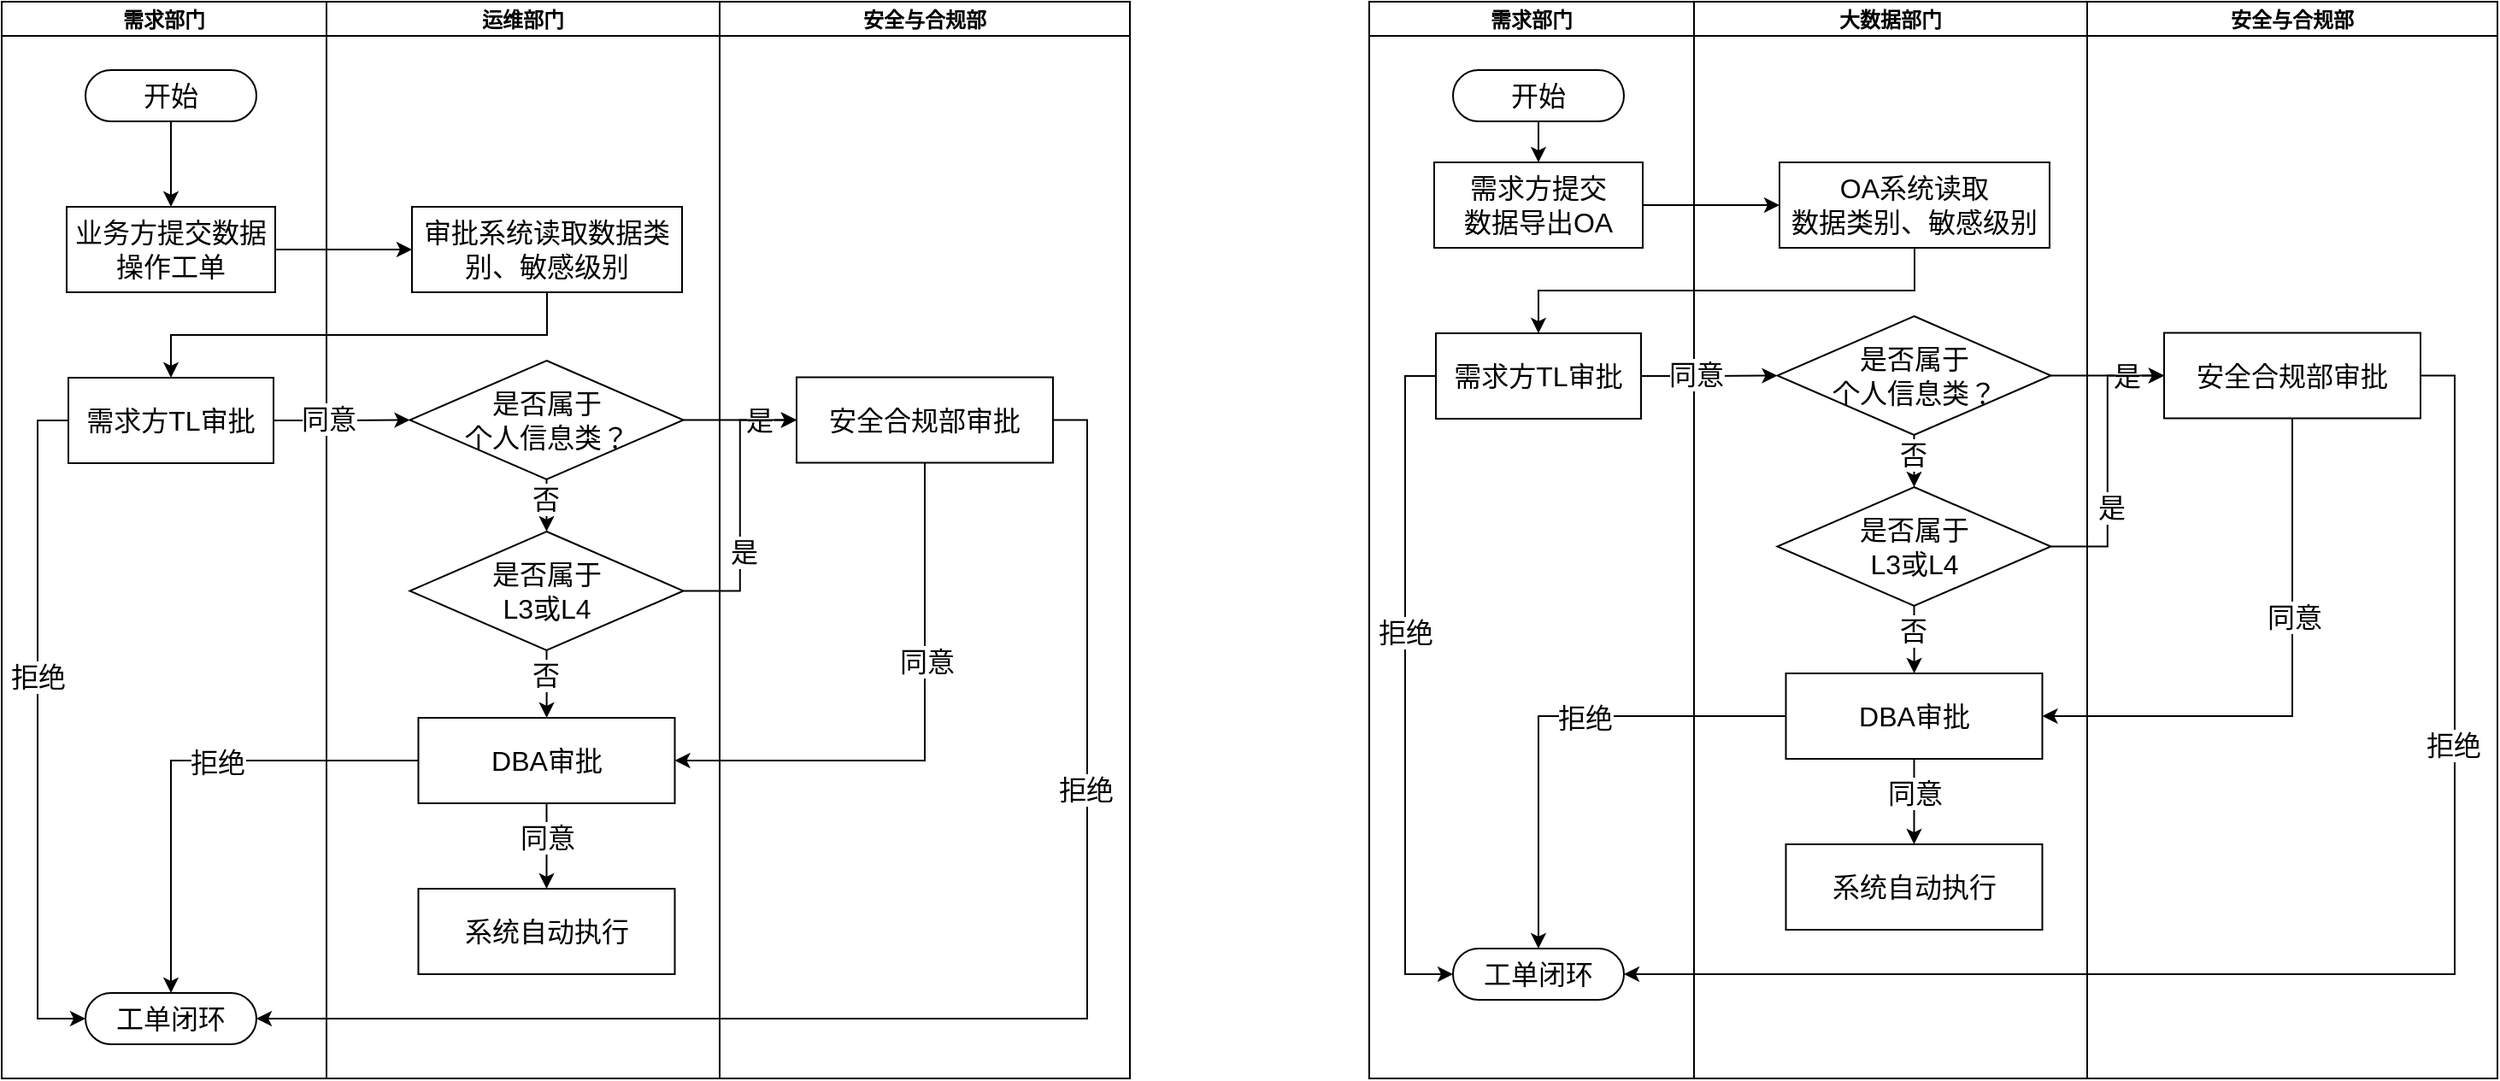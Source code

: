 <mxfile version="20.7.3" type="github">
  <diagram id="TG1AjXcc40jafs7zMtt8" name="第 1 页">
    <mxGraphModel dx="1050" dy="615" grid="1" gridSize="10" guides="1" tooltips="1" connect="1" arrows="1" fold="1" page="1" pageScale="1" pageWidth="827" pageHeight="1169" math="0" shadow="0">
      <root>
        <mxCell id="0" />
        <mxCell id="1" parent="0" />
        <mxCell id="PIT-gqg-Esm7uXlDMLW4-11" value="" style="swimlane;childLayout=stackLayout;resizeParent=1;resizeParentMax=0;startSize=0;horizontal=0;horizontalStack=1;" vertex="1" parent="1">
          <mxGeometry x="180" y="680" width="660" height="630" as="geometry" />
        </mxCell>
        <mxCell id="PIT-gqg-Esm7uXlDMLW4-12" value="需求部门" style="swimlane;startSize=20;" vertex="1" parent="PIT-gqg-Esm7uXlDMLW4-11">
          <mxGeometry width="190" height="630" as="geometry" />
        </mxCell>
        <mxCell id="PIT-gqg-Esm7uXlDMLW4-17" value="&lt;font style=&quot;font-size: 16px;&quot;&gt;业务方提交数据操作工单&lt;/font&gt;" style="rounded=0;whiteSpace=wrap;html=1;" vertex="1" parent="PIT-gqg-Esm7uXlDMLW4-12">
          <mxGeometry x="38" y="120" width="122" height="50" as="geometry" />
        </mxCell>
        <mxCell id="PIT-gqg-Esm7uXlDMLW4-28" style="edgeStyle=orthogonalEdgeStyle;rounded=0;orthogonalLoop=1;jettySize=auto;html=1;exitX=0.5;exitY=1;exitDx=0;exitDy=0;fontSize=16;" edge="1" parent="PIT-gqg-Esm7uXlDMLW4-12" source="PIT-gqg-Esm7uXlDMLW4-19" target="PIT-gqg-Esm7uXlDMLW4-17">
          <mxGeometry relative="1" as="geometry" />
        </mxCell>
        <mxCell id="PIT-gqg-Esm7uXlDMLW4-19" value="开始" style="rounded=1;whiteSpace=wrap;html=1;fontSize=16;arcSize=50;" vertex="1" parent="PIT-gqg-Esm7uXlDMLW4-12">
          <mxGeometry x="49" y="40" width="100" height="30" as="geometry" />
        </mxCell>
        <mxCell id="PIT-gqg-Esm7uXlDMLW4-31" style="edgeStyle=orthogonalEdgeStyle;rounded=0;orthogonalLoop=1;jettySize=auto;html=1;exitX=0;exitY=0.5;exitDx=0;exitDy=0;entryX=0;entryY=0.5;entryDx=0;entryDy=0;fontSize=16;" edge="1" parent="PIT-gqg-Esm7uXlDMLW4-12" source="PIT-gqg-Esm7uXlDMLW4-21" target="PIT-gqg-Esm7uXlDMLW4-26">
          <mxGeometry relative="1" as="geometry">
            <Array as="points">
              <mxPoint x="21" y="245" />
              <mxPoint x="21" y="595" />
            </Array>
          </mxGeometry>
        </mxCell>
        <mxCell id="PIT-gqg-Esm7uXlDMLW4-32" value="拒绝" style="edgeLabel;html=1;align=center;verticalAlign=middle;resizable=0;points=[];fontSize=16;" vertex="1" connectable="0" parent="PIT-gqg-Esm7uXlDMLW4-31">
          <mxGeometry x="-0.153" relative="1" as="geometry">
            <mxPoint as="offset" />
          </mxGeometry>
        </mxCell>
        <mxCell id="PIT-gqg-Esm7uXlDMLW4-21" value="&lt;font style=&quot;font-size: 16px;&quot;&gt;需求方TL审批&lt;/font&gt;" style="rounded=0;whiteSpace=wrap;html=1;" vertex="1" parent="PIT-gqg-Esm7uXlDMLW4-12">
          <mxGeometry x="39" y="220" width="120" height="50" as="geometry" />
        </mxCell>
        <mxCell id="PIT-gqg-Esm7uXlDMLW4-26" value="工单闭环" style="rounded=1;whiteSpace=wrap;html=1;fontSize=16;arcSize=50;" vertex="1" parent="PIT-gqg-Esm7uXlDMLW4-12">
          <mxGeometry x="49" y="580" width="100" height="30" as="geometry" />
        </mxCell>
        <mxCell id="PIT-gqg-Esm7uXlDMLW4-13" value="运维部门" style="swimlane;startSize=20;" vertex="1" parent="PIT-gqg-Esm7uXlDMLW4-11">
          <mxGeometry x="190" width="230" height="630" as="geometry" />
        </mxCell>
        <mxCell id="PIT-gqg-Esm7uXlDMLW4-20" value="&lt;font style=&quot;font-size: 16px;&quot;&gt;审批系统读取数据类别、敏感级别&lt;/font&gt;" style="rounded=0;whiteSpace=wrap;html=1;" vertex="1" parent="PIT-gqg-Esm7uXlDMLW4-13">
          <mxGeometry x="50" y="120" width="158" height="50" as="geometry" />
        </mxCell>
        <object label="" id="PIT-gqg-Esm7uXlDMLW4-39">
          <mxCell style="edgeStyle=orthogonalEdgeStyle;rounded=0;orthogonalLoop=1;jettySize=auto;html=1;exitX=0.5;exitY=1;exitDx=0;exitDy=0;entryX=0.5;entryY=0;entryDx=0;entryDy=0;fontSize=16;" edge="1" parent="PIT-gqg-Esm7uXlDMLW4-13" source="PIT-gqg-Esm7uXlDMLW4-22" target="PIT-gqg-Esm7uXlDMLW4-24">
            <mxGeometry relative="1" as="geometry" />
          </mxCell>
        </object>
        <mxCell id="PIT-gqg-Esm7uXlDMLW4-40" value="否" style="edgeLabel;html=1;align=center;verticalAlign=middle;resizable=0;points=[];fontSize=16;" vertex="1" connectable="0" parent="PIT-gqg-Esm7uXlDMLW4-39">
          <mxGeometry x="-0.264" y="-1" relative="1" as="geometry">
            <mxPoint as="offset" />
          </mxGeometry>
        </mxCell>
        <mxCell id="PIT-gqg-Esm7uXlDMLW4-22" value="是否属于&lt;br&gt;个人信息类？" style="rhombus;whiteSpace=wrap;html=1;rounded=0;fontSize=16;" vertex="1" parent="PIT-gqg-Esm7uXlDMLW4-13">
          <mxGeometry x="48.75" y="210" width="160" height="69.5" as="geometry" />
        </mxCell>
        <mxCell id="PIT-gqg-Esm7uXlDMLW4-44" style="edgeStyle=orthogonalEdgeStyle;rounded=0;orthogonalLoop=1;jettySize=auto;html=1;exitX=0.5;exitY=1;exitDx=0;exitDy=0;fontSize=16;" edge="1" parent="PIT-gqg-Esm7uXlDMLW4-13" source="PIT-gqg-Esm7uXlDMLW4-24" target="PIT-gqg-Esm7uXlDMLW4-25">
          <mxGeometry relative="1" as="geometry" />
        </mxCell>
        <mxCell id="PIT-gqg-Esm7uXlDMLW4-45" value="否" style="edgeLabel;html=1;align=center;verticalAlign=middle;resizable=0;points=[];fontSize=16;" vertex="1" connectable="0" parent="PIT-gqg-Esm7uXlDMLW4-44">
          <mxGeometry x="-0.287" y="-1" relative="1" as="geometry">
            <mxPoint as="offset" />
          </mxGeometry>
        </mxCell>
        <mxCell id="PIT-gqg-Esm7uXlDMLW4-24" value="是否属于&lt;br&gt;L3或L4" style="rhombus;whiteSpace=wrap;html=1;rounded=0;fontSize=16;" vertex="1" parent="PIT-gqg-Esm7uXlDMLW4-13">
          <mxGeometry x="48.75" y="310" width="160" height="69.5" as="geometry" />
        </mxCell>
        <mxCell id="PIT-gqg-Esm7uXlDMLW4-46" style="edgeStyle=orthogonalEdgeStyle;rounded=0;orthogonalLoop=1;jettySize=auto;html=1;exitX=0.5;exitY=1;exitDx=0;exitDy=0;entryX=0.5;entryY=0;entryDx=0;entryDy=0;fontSize=16;" edge="1" parent="PIT-gqg-Esm7uXlDMLW4-13" source="PIT-gqg-Esm7uXlDMLW4-25" target="PIT-gqg-Esm7uXlDMLW4-27">
          <mxGeometry relative="1" as="geometry" />
        </mxCell>
        <mxCell id="PIT-gqg-Esm7uXlDMLW4-47" value="同意" style="edgeLabel;html=1;align=center;verticalAlign=middle;resizable=0;points=[];fontSize=16;" vertex="1" connectable="0" parent="PIT-gqg-Esm7uXlDMLW4-46">
          <mxGeometry x="-0.206" relative="1" as="geometry">
            <mxPoint as="offset" />
          </mxGeometry>
        </mxCell>
        <mxCell id="PIT-gqg-Esm7uXlDMLW4-25" value="&lt;span style=&quot;font-size: 16px;&quot;&gt;DBA审批&lt;/span&gt;" style="rounded=0;whiteSpace=wrap;html=1;" vertex="1" parent="PIT-gqg-Esm7uXlDMLW4-13">
          <mxGeometry x="53.75" y="419" width="150" height="50" as="geometry" />
        </mxCell>
        <mxCell id="PIT-gqg-Esm7uXlDMLW4-27" value="&lt;span style=&quot;font-size: 16px;&quot;&gt;系统自动执行&lt;/span&gt;" style="rounded=0;whiteSpace=wrap;html=1;" vertex="1" parent="PIT-gqg-Esm7uXlDMLW4-13">
          <mxGeometry x="53.75" y="519" width="150" height="50" as="geometry" />
        </mxCell>
        <mxCell id="PIT-gqg-Esm7uXlDMLW4-14" value="安全与合规部" style="swimlane;startSize=20;" vertex="1" parent="PIT-gqg-Esm7uXlDMLW4-11">
          <mxGeometry x="420" width="240" height="630" as="geometry" />
        </mxCell>
        <mxCell id="PIT-gqg-Esm7uXlDMLW4-23" value="&lt;span style=&quot;font-size: 16px;&quot;&gt;安全合规部审批&lt;/span&gt;" style="rounded=0;whiteSpace=wrap;html=1;" vertex="1" parent="PIT-gqg-Esm7uXlDMLW4-14">
          <mxGeometry x="45" y="219.75" width="150" height="50" as="geometry" />
        </mxCell>
        <mxCell id="PIT-gqg-Esm7uXlDMLW4-29" style="edgeStyle=orthogonalEdgeStyle;rounded=0;orthogonalLoop=1;jettySize=auto;html=1;exitX=1;exitY=0.5;exitDx=0;exitDy=0;entryX=0;entryY=0.5;entryDx=0;entryDy=0;fontSize=16;" edge="1" parent="PIT-gqg-Esm7uXlDMLW4-11" source="PIT-gqg-Esm7uXlDMLW4-17" target="PIT-gqg-Esm7uXlDMLW4-20">
          <mxGeometry relative="1" as="geometry" />
        </mxCell>
        <mxCell id="PIT-gqg-Esm7uXlDMLW4-30" style="edgeStyle=orthogonalEdgeStyle;rounded=0;orthogonalLoop=1;jettySize=auto;html=1;exitX=0.5;exitY=1;exitDx=0;exitDy=0;entryX=0.5;entryY=0;entryDx=0;entryDy=0;fontSize=16;" edge="1" parent="PIT-gqg-Esm7uXlDMLW4-11" source="PIT-gqg-Esm7uXlDMLW4-20" target="PIT-gqg-Esm7uXlDMLW4-21">
          <mxGeometry relative="1" as="geometry" />
        </mxCell>
        <mxCell id="PIT-gqg-Esm7uXlDMLW4-33" style="edgeStyle=orthogonalEdgeStyle;rounded=0;orthogonalLoop=1;jettySize=auto;html=1;exitX=1;exitY=0.5;exitDx=0;exitDy=0;entryX=0;entryY=0.5;entryDx=0;entryDy=0;fontSize=16;" edge="1" parent="PIT-gqg-Esm7uXlDMLW4-11" source="PIT-gqg-Esm7uXlDMLW4-21" target="PIT-gqg-Esm7uXlDMLW4-22">
          <mxGeometry relative="1" as="geometry" />
        </mxCell>
        <mxCell id="PIT-gqg-Esm7uXlDMLW4-34" value="同意" style="edgeLabel;html=1;align=center;verticalAlign=middle;resizable=0;points=[];fontSize=16;" vertex="1" connectable="0" parent="PIT-gqg-Esm7uXlDMLW4-33">
          <mxGeometry x="-0.215" y="1" relative="1" as="geometry">
            <mxPoint as="offset" />
          </mxGeometry>
        </mxCell>
        <mxCell id="PIT-gqg-Esm7uXlDMLW4-35" style="edgeStyle=orthogonalEdgeStyle;rounded=0;orthogonalLoop=1;jettySize=auto;html=1;exitX=1;exitY=0.5;exitDx=0;exitDy=0;entryX=0;entryY=0.5;entryDx=0;entryDy=0;fontSize=16;" edge="1" parent="PIT-gqg-Esm7uXlDMLW4-11" source="PIT-gqg-Esm7uXlDMLW4-22" target="PIT-gqg-Esm7uXlDMLW4-23">
          <mxGeometry relative="1" as="geometry" />
        </mxCell>
        <mxCell id="PIT-gqg-Esm7uXlDMLW4-36" value="是" style="edgeLabel;html=1;align=center;verticalAlign=middle;resizable=0;points=[];fontSize=16;" vertex="1" connectable="0" parent="PIT-gqg-Esm7uXlDMLW4-35">
          <mxGeometry x="0.309" relative="1" as="geometry">
            <mxPoint as="offset" />
          </mxGeometry>
        </mxCell>
        <mxCell id="PIT-gqg-Esm7uXlDMLW4-37" style="edgeStyle=orthogonalEdgeStyle;rounded=0;orthogonalLoop=1;jettySize=auto;html=1;exitX=1;exitY=0.5;exitDx=0;exitDy=0;entryX=1;entryY=0.5;entryDx=0;entryDy=0;fontSize=16;" edge="1" parent="PIT-gqg-Esm7uXlDMLW4-11" source="PIT-gqg-Esm7uXlDMLW4-23" target="PIT-gqg-Esm7uXlDMLW4-26">
          <mxGeometry relative="1" as="geometry" />
        </mxCell>
        <mxCell id="PIT-gqg-Esm7uXlDMLW4-38" value="拒绝" style="edgeLabel;html=1;align=center;verticalAlign=middle;resizable=0;points=[];fontSize=16;" vertex="1" connectable="0" parent="PIT-gqg-Esm7uXlDMLW4-37">
          <mxGeometry x="-0.449" y="-1" relative="1" as="geometry">
            <mxPoint as="offset" />
          </mxGeometry>
        </mxCell>
        <mxCell id="PIT-gqg-Esm7uXlDMLW4-41" style="edgeStyle=orthogonalEdgeStyle;rounded=0;orthogonalLoop=1;jettySize=auto;html=1;exitX=1;exitY=0.5;exitDx=0;exitDy=0;entryX=0;entryY=0.5;entryDx=0;entryDy=0;fontSize=16;" edge="1" parent="PIT-gqg-Esm7uXlDMLW4-11" source="PIT-gqg-Esm7uXlDMLW4-24" target="PIT-gqg-Esm7uXlDMLW4-23">
          <mxGeometry relative="1" as="geometry" />
        </mxCell>
        <mxCell id="PIT-gqg-Esm7uXlDMLW4-42" value="是" style="edgeLabel;html=1;align=center;verticalAlign=middle;resizable=0;points=[];fontSize=16;" vertex="1" connectable="0" parent="PIT-gqg-Esm7uXlDMLW4-41">
          <mxGeometry x="-0.328" y="-2" relative="1" as="geometry">
            <mxPoint as="offset" />
          </mxGeometry>
        </mxCell>
        <mxCell id="PIT-gqg-Esm7uXlDMLW4-48" style="edgeStyle=orthogonalEdgeStyle;rounded=0;orthogonalLoop=1;jettySize=auto;html=1;exitX=0.5;exitY=1;exitDx=0;exitDy=0;entryX=1;entryY=0.5;entryDx=0;entryDy=0;fontSize=16;" edge="1" parent="PIT-gqg-Esm7uXlDMLW4-11" source="PIT-gqg-Esm7uXlDMLW4-23" target="PIT-gqg-Esm7uXlDMLW4-25">
          <mxGeometry relative="1" as="geometry" />
        </mxCell>
        <mxCell id="PIT-gqg-Esm7uXlDMLW4-49" value="同意" style="edgeLabel;html=1;align=center;verticalAlign=middle;resizable=0;points=[];fontSize=16;" vertex="1" connectable="0" parent="PIT-gqg-Esm7uXlDMLW4-48">
          <mxGeometry x="-0.275" y="1" relative="1" as="geometry">
            <mxPoint as="offset" />
          </mxGeometry>
        </mxCell>
        <mxCell id="PIT-gqg-Esm7uXlDMLW4-50" style="edgeStyle=orthogonalEdgeStyle;rounded=0;orthogonalLoop=1;jettySize=auto;html=1;exitX=0;exitY=0.5;exitDx=0;exitDy=0;entryX=0.5;entryY=0;entryDx=0;entryDy=0;fontSize=16;" edge="1" parent="PIT-gqg-Esm7uXlDMLW4-11" source="PIT-gqg-Esm7uXlDMLW4-25" target="PIT-gqg-Esm7uXlDMLW4-26">
          <mxGeometry relative="1" as="geometry" />
        </mxCell>
        <mxCell id="PIT-gqg-Esm7uXlDMLW4-51" value="拒绝" style="edgeLabel;html=1;align=center;verticalAlign=middle;resizable=0;points=[];fontSize=16;" vertex="1" connectable="0" parent="PIT-gqg-Esm7uXlDMLW4-50">
          <mxGeometry x="-0.161" y="1" relative="1" as="geometry">
            <mxPoint as="offset" />
          </mxGeometry>
        </mxCell>
        <mxCell id="PIT-gqg-Esm7uXlDMLW4-63" value="" style="swimlane;childLayout=stackLayout;resizeParent=1;resizeParentMax=0;startSize=0;horizontal=0;horizontalStack=1;" vertex="1" parent="1">
          <mxGeometry x="980" y="680" width="660" height="630" as="geometry" />
        </mxCell>
        <mxCell id="PIT-gqg-Esm7uXlDMLW4-64" value="需求部门" style="swimlane;startSize=20;" vertex="1" parent="PIT-gqg-Esm7uXlDMLW4-63">
          <mxGeometry width="190" height="630" as="geometry" />
        </mxCell>
        <mxCell id="PIT-gqg-Esm7uXlDMLW4-65" value="&lt;font style=&quot;font-size: 16px;&quot;&gt;需求方提交&lt;br&gt;数据导出OA&lt;/font&gt;" style="rounded=0;whiteSpace=wrap;html=1;" vertex="1" parent="PIT-gqg-Esm7uXlDMLW4-64">
          <mxGeometry x="38" y="94" width="122" height="50" as="geometry" />
        </mxCell>
        <mxCell id="PIT-gqg-Esm7uXlDMLW4-66" style="edgeStyle=orthogonalEdgeStyle;rounded=0;orthogonalLoop=1;jettySize=auto;html=1;exitX=0.5;exitY=1;exitDx=0;exitDy=0;fontSize=16;" edge="1" parent="PIT-gqg-Esm7uXlDMLW4-64" source="PIT-gqg-Esm7uXlDMLW4-67" target="PIT-gqg-Esm7uXlDMLW4-65">
          <mxGeometry relative="1" as="geometry" />
        </mxCell>
        <mxCell id="PIT-gqg-Esm7uXlDMLW4-67" value="开始" style="rounded=1;whiteSpace=wrap;html=1;fontSize=16;arcSize=50;" vertex="1" parent="PIT-gqg-Esm7uXlDMLW4-64">
          <mxGeometry x="49" y="40" width="100" height="30" as="geometry" />
        </mxCell>
        <mxCell id="PIT-gqg-Esm7uXlDMLW4-68" style="edgeStyle=orthogonalEdgeStyle;rounded=0;orthogonalLoop=1;jettySize=auto;html=1;exitX=0;exitY=0.5;exitDx=0;exitDy=0;entryX=0;entryY=0.5;entryDx=0;entryDy=0;fontSize=16;" edge="1" parent="PIT-gqg-Esm7uXlDMLW4-64" source="PIT-gqg-Esm7uXlDMLW4-70" target="PIT-gqg-Esm7uXlDMLW4-71">
          <mxGeometry relative="1" as="geometry">
            <Array as="points">
              <mxPoint x="21" y="219" />
              <mxPoint x="21" y="569" />
            </Array>
          </mxGeometry>
        </mxCell>
        <mxCell id="PIT-gqg-Esm7uXlDMLW4-69" value="拒绝" style="edgeLabel;html=1;align=center;verticalAlign=middle;resizable=0;points=[];fontSize=16;" vertex="1" connectable="0" parent="PIT-gqg-Esm7uXlDMLW4-68">
          <mxGeometry x="-0.153" relative="1" as="geometry">
            <mxPoint as="offset" />
          </mxGeometry>
        </mxCell>
        <mxCell id="PIT-gqg-Esm7uXlDMLW4-70" value="&lt;font style=&quot;font-size: 16px;&quot;&gt;需求方TL审批&lt;/font&gt;" style="rounded=0;whiteSpace=wrap;html=1;" vertex="1" parent="PIT-gqg-Esm7uXlDMLW4-64">
          <mxGeometry x="39" y="194" width="120" height="50" as="geometry" />
        </mxCell>
        <mxCell id="PIT-gqg-Esm7uXlDMLW4-71" value="工单闭环" style="rounded=1;whiteSpace=wrap;html=1;fontSize=16;arcSize=50;" vertex="1" parent="PIT-gqg-Esm7uXlDMLW4-64">
          <mxGeometry x="49" y="554" width="100" height="30" as="geometry" />
        </mxCell>
        <mxCell id="PIT-gqg-Esm7uXlDMLW4-72" value="大数据部门" style="swimlane;startSize=20;" vertex="1" parent="PIT-gqg-Esm7uXlDMLW4-63">
          <mxGeometry x="190" width="230" height="630" as="geometry" />
        </mxCell>
        <mxCell id="PIT-gqg-Esm7uXlDMLW4-73" value="&lt;font style=&quot;font-size: 16px;&quot;&gt;OA系统读取&lt;br&gt;数据类别、敏感级别&lt;/font&gt;" style="rounded=0;whiteSpace=wrap;html=1;" vertex="1" parent="PIT-gqg-Esm7uXlDMLW4-72">
          <mxGeometry x="50" y="94" width="158" height="50" as="geometry" />
        </mxCell>
        <object label="" id="PIT-gqg-Esm7uXlDMLW4-74">
          <mxCell style="edgeStyle=orthogonalEdgeStyle;rounded=0;orthogonalLoop=1;jettySize=auto;html=1;exitX=0.5;exitY=1;exitDx=0;exitDy=0;entryX=0.5;entryY=0;entryDx=0;entryDy=0;fontSize=16;" edge="1" parent="PIT-gqg-Esm7uXlDMLW4-72" source="PIT-gqg-Esm7uXlDMLW4-76" target="PIT-gqg-Esm7uXlDMLW4-79">
            <mxGeometry relative="1" as="geometry" />
          </mxCell>
        </object>
        <mxCell id="PIT-gqg-Esm7uXlDMLW4-75" value="否" style="edgeLabel;html=1;align=center;verticalAlign=middle;resizable=0;points=[];fontSize=16;" vertex="1" connectable="0" parent="PIT-gqg-Esm7uXlDMLW4-74">
          <mxGeometry x="-0.264" y="-1" relative="1" as="geometry">
            <mxPoint as="offset" />
          </mxGeometry>
        </mxCell>
        <mxCell id="PIT-gqg-Esm7uXlDMLW4-76" value="是否属于&lt;br&gt;个人信息类？" style="rhombus;whiteSpace=wrap;html=1;rounded=0;fontSize=16;" vertex="1" parent="PIT-gqg-Esm7uXlDMLW4-72">
          <mxGeometry x="48.75" y="184" width="160" height="69.5" as="geometry" />
        </mxCell>
        <mxCell id="PIT-gqg-Esm7uXlDMLW4-77" style="edgeStyle=orthogonalEdgeStyle;rounded=0;orthogonalLoop=1;jettySize=auto;html=1;exitX=0.5;exitY=1;exitDx=0;exitDy=0;fontSize=16;" edge="1" parent="PIT-gqg-Esm7uXlDMLW4-72" source="PIT-gqg-Esm7uXlDMLW4-79" target="PIT-gqg-Esm7uXlDMLW4-82">
          <mxGeometry relative="1" as="geometry" />
        </mxCell>
        <mxCell id="PIT-gqg-Esm7uXlDMLW4-78" value="否" style="edgeLabel;html=1;align=center;verticalAlign=middle;resizable=0;points=[];fontSize=16;" vertex="1" connectable="0" parent="PIT-gqg-Esm7uXlDMLW4-77">
          <mxGeometry x="-0.287" y="-1" relative="1" as="geometry">
            <mxPoint as="offset" />
          </mxGeometry>
        </mxCell>
        <mxCell id="PIT-gqg-Esm7uXlDMLW4-79" value="是否属于&lt;br&gt;L3或L4" style="rhombus;whiteSpace=wrap;html=1;rounded=0;fontSize=16;" vertex="1" parent="PIT-gqg-Esm7uXlDMLW4-72">
          <mxGeometry x="48.75" y="284" width="160" height="69.5" as="geometry" />
        </mxCell>
        <mxCell id="PIT-gqg-Esm7uXlDMLW4-80" style="edgeStyle=orthogonalEdgeStyle;rounded=0;orthogonalLoop=1;jettySize=auto;html=1;exitX=0.5;exitY=1;exitDx=0;exitDy=0;entryX=0.5;entryY=0;entryDx=0;entryDy=0;fontSize=16;" edge="1" parent="PIT-gqg-Esm7uXlDMLW4-72" source="PIT-gqg-Esm7uXlDMLW4-82" target="PIT-gqg-Esm7uXlDMLW4-83">
          <mxGeometry relative="1" as="geometry" />
        </mxCell>
        <mxCell id="PIT-gqg-Esm7uXlDMLW4-81" value="同意" style="edgeLabel;html=1;align=center;verticalAlign=middle;resizable=0;points=[];fontSize=16;" vertex="1" connectable="0" parent="PIT-gqg-Esm7uXlDMLW4-80">
          <mxGeometry x="-0.206" relative="1" as="geometry">
            <mxPoint as="offset" />
          </mxGeometry>
        </mxCell>
        <mxCell id="PIT-gqg-Esm7uXlDMLW4-82" value="&lt;span style=&quot;font-size: 16px;&quot;&gt;DBA审批&lt;/span&gt;" style="rounded=0;whiteSpace=wrap;html=1;" vertex="1" parent="PIT-gqg-Esm7uXlDMLW4-72">
          <mxGeometry x="53.75" y="393" width="150" height="50" as="geometry" />
        </mxCell>
        <mxCell id="PIT-gqg-Esm7uXlDMLW4-83" value="&lt;span style=&quot;font-size: 16px;&quot;&gt;系统自动执行&lt;/span&gt;" style="rounded=0;whiteSpace=wrap;html=1;" vertex="1" parent="PIT-gqg-Esm7uXlDMLW4-72">
          <mxGeometry x="53.75" y="493" width="150" height="50" as="geometry" />
        </mxCell>
        <mxCell id="PIT-gqg-Esm7uXlDMLW4-84" value="安全与合规部" style="swimlane;startSize=20;" vertex="1" parent="PIT-gqg-Esm7uXlDMLW4-63">
          <mxGeometry x="420" width="240" height="630" as="geometry" />
        </mxCell>
        <mxCell id="PIT-gqg-Esm7uXlDMLW4-85" value="&lt;span style=&quot;font-size: 16px;&quot;&gt;安全合规部审批&lt;/span&gt;" style="rounded=0;whiteSpace=wrap;html=1;" vertex="1" parent="PIT-gqg-Esm7uXlDMLW4-84">
          <mxGeometry x="45" y="193.75" width="150" height="50" as="geometry" />
        </mxCell>
        <mxCell id="PIT-gqg-Esm7uXlDMLW4-86" style="edgeStyle=orthogonalEdgeStyle;rounded=0;orthogonalLoop=1;jettySize=auto;html=1;exitX=1;exitY=0.5;exitDx=0;exitDy=0;entryX=0;entryY=0.5;entryDx=0;entryDy=0;fontSize=16;" edge="1" parent="PIT-gqg-Esm7uXlDMLW4-63" source="PIT-gqg-Esm7uXlDMLW4-65" target="PIT-gqg-Esm7uXlDMLW4-73">
          <mxGeometry relative="1" as="geometry" />
        </mxCell>
        <mxCell id="PIT-gqg-Esm7uXlDMLW4-87" style="edgeStyle=orthogonalEdgeStyle;rounded=0;orthogonalLoop=1;jettySize=auto;html=1;exitX=0.5;exitY=1;exitDx=0;exitDy=0;entryX=0.5;entryY=0;entryDx=0;entryDy=0;fontSize=16;" edge="1" parent="PIT-gqg-Esm7uXlDMLW4-63" source="PIT-gqg-Esm7uXlDMLW4-73" target="PIT-gqg-Esm7uXlDMLW4-70">
          <mxGeometry relative="1" as="geometry" />
        </mxCell>
        <mxCell id="PIT-gqg-Esm7uXlDMLW4-88" style="edgeStyle=orthogonalEdgeStyle;rounded=0;orthogonalLoop=1;jettySize=auto;html=1;exitX=1;exitY=0.5;exitDx=0;exitDy=0;entryX=0;entryY=0.5;entryDx=0;entryDy=0;fontSize=16;" edge="1" parent="PIT-gqg-Esm7uXlDMLW4-63" source="PIT-gqg-Esm7uXlDMLW4-70" target="PIT-gqg-Esm7uXlDMLW4-76">
          <mxGeometry relative="1" as="geometry" />
        </mxCell>
        <mxCell id="PIT-gqg-Esm7uXlDMLW4-89" value="同意" style="edgeLabel;html=1;align=center;verticalAlign=middle;resizable=0;points=[];fontSize=16;" vertex="1" connectable="0" parent="PIT-gqg-Esm7uXlDMLW4-88">
          <mxGeometry x="-0.215" y="1" relative="1" as="geometry">
            <mxPoint as="offset" />
          </mxGeometry>
        </mxCell>
        <mxCell id="PIT-gqg-Esm7uXlDMLW4-90" style="edgeStyle=orthogonalEdgeStyle;rounded=0;orthogonalLoop=1;jettySize=auto;html=1;exitX=1;exitY=0.5;exitDx=0;exitDy=0;entryX=0;entryY=0.5;entryDx=0;entryDy=0;fontSize=16;" edge="1" parent="PIT-gqg-Esm7uXlDMLW4-63" source="PIT-gqg-Esm7uXlDMLW4-76" target="PIT-gqg-Esm7uXlDMLW4-85">
          <mxGeometry relative="1" as="geometry" />
        </mxCell>
        <mxCell id="PIT-gqg-Esm7uXlDMLW4-91" value="是" style="edgeLabel;html=1;align=center;verticalAlign=middle;resizable=0;points=[];fontSize=16;" vertex="1" connectable="0" parent="PIT-gqg-Esm7uXlDMLW4-90">
          <mxGeometry x="0.309" relative="1" as="geometry">
            <mxPoint as="offset" />
          </mxGeometry>
        </mxCell>
        <mxCell id="PIT-gqg-Esm7uXlDMLW4-92" style="edgeStyle=orthogonalEdgeStyle;rounded=0;orthogonalLoop=1;jettySize=auto;html=1;exitX=1;exitY=0.5;exitDx=0;exitDy=0;entryX=1;entryY=0.5;entryDx=0;entryDy=0;fontSize=16;" edge="1" parent="PIT-gqg-Esm7uXlDMLW4-63" source="PIT-gqg-Esm7uXlDMLW4-85" target="PIT-gqg-Esm7uXlDMLW4-71">
          <mxGeometry relative="1" as="geometry" />
        </mxCell>
        <mxCell id="PIT-gqg-Esm7uXlDMLW4-93" value="拒绝" style="edgeLabel;html=1;align=center;verticalAlign=middle;resizable=0;points=[];fontSize=16;" vertex="1" connectable="0" parent="PIT-gqg-Esm7uXlDMLW4-92">
          <mxGeometry x="-0.449" y="-1" relative="1" as="geometry">
            <mxPoint as="offset" />
          </mxGeometry>
        </mxCell>
        <mxCell id="PIT-gqg-Esm7uXlDMLW4-94" style="edgeStyle=orthogonalEdgeStyle;rounded=0;orthogonalLoop=1;jettySize=auto;html=1;exitX=1;exitY=0.5;exitDx=0;exitDy=0;entryX=0;entryY=0.5;entryDx=0;entryDy=0;fontSize=16;" edge="1" parent="PIT-gqg-Esm7uXlDMLW4-63" source="PIT-gqg-Esm7uXlDMLW4-79" target="PIT-gqg-Esm7uXlDMLW4-85">
          <mxGeometry relative="1" as="geometry" />
        </mxCell>
        <mxCell id="PIT-gqg-Esm7uXlDMLW4-95" value="是" style="edgeLabel;html=1;align=center;verticalAlign=middle;resizable=0;points=[];fontSize=16;" vertex="1" connectable="0" parent="PIT-gqg-Esm7uXlDMLW4-94">
          <mxGeometry x="-0.328" y="-2" relative="1" as="geometry">
            <mxPoint as="offset" />
          </mxGeometry>
        </mxCell>
        <mxCell id="PIT-gqg-Esm7uXlDMLW4-96" style="edgeStyle=orthogonalEdgeStyle;rounded=0;orthogonalLoop=1;jettySize=auto;html=1;exitX=0.5;exitY=1;exitDx=0;exitDy=0;entryX=1;entryY=0.5;entryDx=0;entryDy=0;fontSize=16;" edge="1" parent="PIT-gqg-Esm7uXlDMLW4-63" source="PIT-gqg-Esm7uXlDMLW4-85" target="PIT-gqg-Esm7uXlDMLW4-82">
          <mxGeometry relative="1" as="geometry" />
        </mxCell>
        <mxCell id="PIT-gqg-Esm7uXlDMLW4-97" value="同意" style="edgeLabel;html=1;align=center;verticalAlign=middle;resizable=0;points=[];fontSize=16;" vertex="1" connectable="0" parent="PIT-gqg-Esm7uXlDMLW4-96">
          <mxGeometry x="-0.275" y="1" relative="1" as="geometry">
            <mxPoint as="offset" />
          </mxGeometry>
        </mxCell>
        <mxCell id="PIT-gqg-Esm7uXlDMLW4-98" style="edgeStyle=orthogonalEdgeStyle;rounded=0;orthogonalLoop=1;jettySize=auto;html=1;exitX=0;exitY=0.5;exitDx=0;exitDy=0;entryX=0.5;entryY=0;entryDx=0;entryDy=0;fontSize=16;" edge="1" parent="PIT-gqg-Esm7uXlDMLW4-63" source="PIT-gqg-Esm7uXlDMLW4-82" target="PIT-gqg-Esm7uXlDMLW4-71">
          <mxGeometry relative="1" as="geometry" />
        </mxCell>
        <mxCell id="PIT-gqg-Esm7uXlDMLW4-99" value="拒绝" style="edgeLabel;html=1;align=center;verticalAlign=middle;resizable=0;points=[];fontSize=16;" vertex="1" connectable="0" parent="PIT-gqg-Esm7uXlDMLW4-98">
          <mxGeometry x="-0.161" y="1" relative="1" as="geometry">
            <mxPoint as="offset" />
          </mxGeometry>
        </mxCell>
      </root>
    </mxGraphModel>
  </diagram>
</mxfile>
